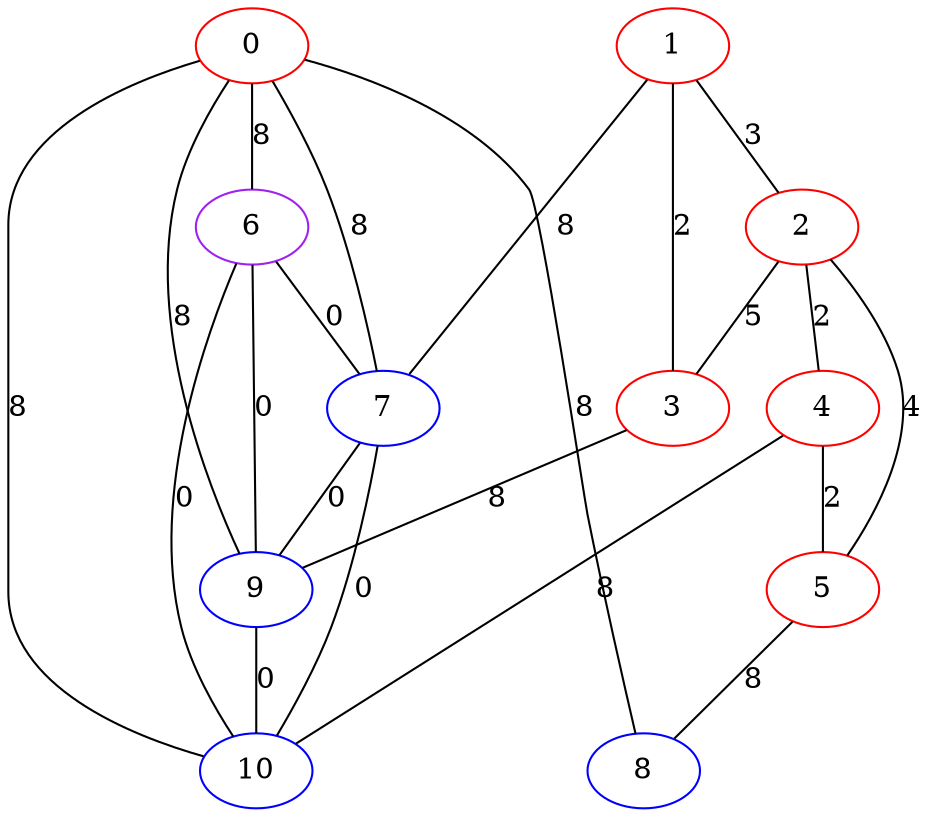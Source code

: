 graph "" {
0 [color=red, weight=1];
1 [color=red, weight=1];
2 [color=red, weight=1];
3 [color=red, weight=1];
4 [color=red, weight=1];
5 [color=red, weight=1];
6 [color=purple, weight=4];
7 [color=blue, weight=3];
8 [color=blue, weight=3];
9 [color=blue, weight=3];
10 [color=blue, weight=3];
0 -- 8  [key=0, label=8];
0 -- 9  [key=0, label=8];
0 -- 10  [key=0, label=8];
0 -- 6  [key=0, label=8];
0 -- 7  [key=0, label=8];
1 -- 2  [key=0, label=3];
1 -- 3  [key=0, label=2];
1 -- 7  [key=0, label=8];
2 -- 3  [key=0, label=5];
2 -- 4  [key=0, label=2];
2 -- 5  [key=0, label=4];
3 -- 9  [key=0, label=8];
4 -- 10  [key=0, label=8];
4 -- 5  [key=0, label=2];
5 -- 8  [key=0, label=8];
6 -- 9  [key=0, label=0];
6 -- 10  [key=0, label=0];
6 -- 7  [key=0, label=0];
7 -- 10  [key=0, label=0];
7 -- 9  [key=0, label=0];
9 -- 10  [key=0, label=0];
}
